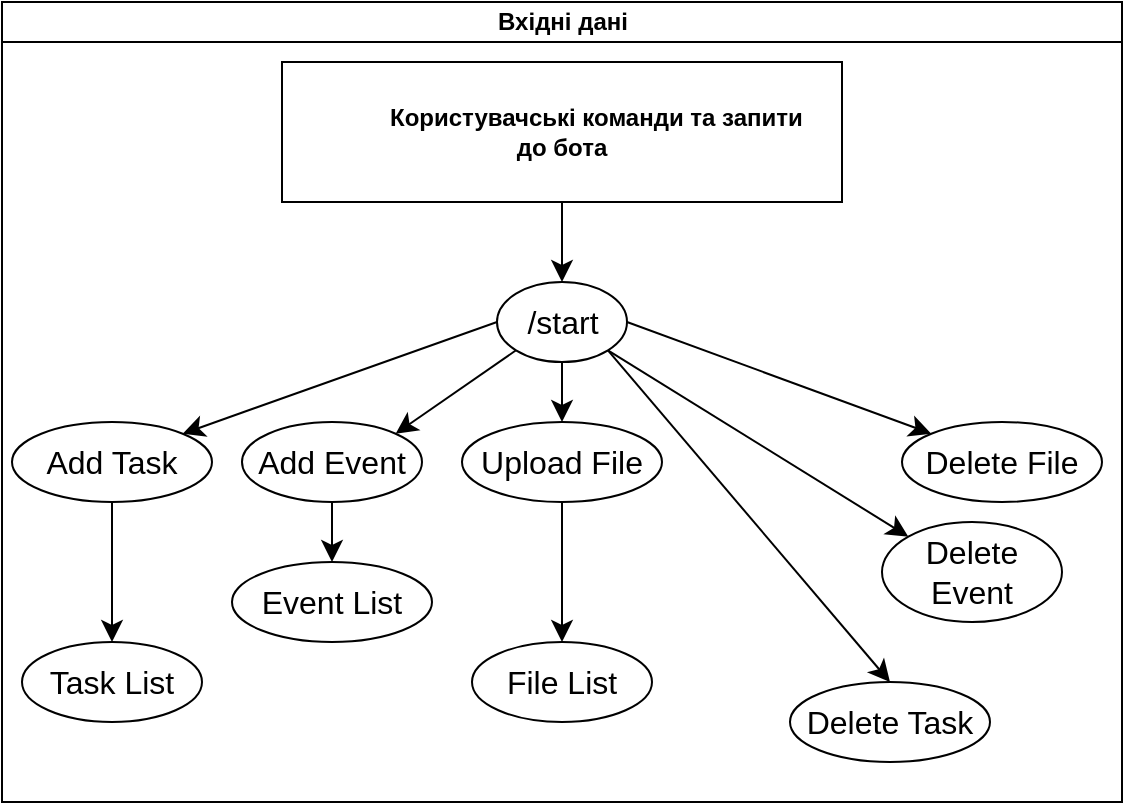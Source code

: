 <mxfile version="21.3.2" type="github">
  <diagram id="prtHgNgQTEPvFCAcTncT" name="Page-1">
    <mxGraphModel dx="600" dy="607" grid="1" gridSize="10" guides="1" tooltips="1" connect="1" arrows="1" fold="1" page="1" pageScale="1" pageWidth="827" pageHeight="1169" math="0" shadow="0">
      <root>
        <mxCell id="0" />
        <mxCell id="1" parent="0" />
        <mxCell id="dNxyNK7c78bLwvsdeMH5-11" value="Вхідні дані" style="swimlane;html=1;startSize=20;horizontal=1;containerType=tree;glass=0;" parent="1" vertex="1">
          <mxGeometry x="20" y="50" width="560" height="400" as="geometry" />
        </mxCell>
        <mxCell id="zfnSIglleL8xlRUQfMg4-20" style="edgeStyle=none;curved=1;rounded=0;orthogonalLoop=1;jettySize=auto;html=1;entryX=0.5;entryY=0;entryDx=0;entryDy=0;fontSize=12;startSize=8;endSize=8;" edge="1" parent="dNxyNK7c78bLwvsdeMH5-11" source="dNxyNK7c78bLwvsdeMH5-12" target="zfnSIglleL8xlRUQfMg4-19">
          <mxGeometry relative="1" as="geometry" />
        </mxCell>
        <UserObject label="Користувачські команди та запити &lt;br&gt;&amp;nbsp; &amp;nbsp; &amp;nbsp; &amp;nbsp; &amp;nbsp; &amp;nbsp; &amp;nbsp; &amp;nbsp; &amp;nbsp; &amp;nbsp;до бота" name="Tessa Miller" position="CFO" location="Office 1" email="me@example.com" placeholders="1" link="https://www.draw.io" id="dNxyNK7c78bLwvsdeMH5-12">
          <mxCell style="label;image=https://cdn3.iconfinder.com/data/icons/user-avatars-1/512/users-3-128.png;whiteSpace=wrap;html=1;rounded=0;glass=0;treeMoving=1;treeFolding=1;" parent="dNxyNK7c78bLwvsdeMH5-11" vertex="1">
            <mxGeometry x="140" y="30" width="280" height="70" as="geometry" />
          </mxCell>
        </UserObject>
        <mxCell id="zfnSIglleL8xlRUQfMg4-44" style="edgeStyle=none;curved=1;rounded=0;orthogonalLoop=1;jettySize=auto;html=1;exitX=1;exitY=0.5;exitDx=0;exitDy=0;entryX=0;entryY=0;entryDx=0;entryDy=0;fontSize=12;startSize=8;endSize=8;" edge="1" parent="dNxyNK7c78bLwvsdeMH5-11" source="zfnSIglleL8xlRUQfMg4-19" target="zfnSIglleL8xlRUQfMg4-36">
          <mxGeometry relative="1" as="geometry" />
        </mxCell>
        <mxCell id="zfnSIglleL8xlRUQfMg4-45" style="edgeStyle=none;curved=1;rounded=0;orthogonalLoop=1;jettySize=auto;html=1;exitX=1;exitY=1;exitDx=0;exitDy=0;entryX=0;entryY=0;entryDx=0;entryDy=0;fontSize=12;startSize=8;endSize=8;" edge="1" parent="dNxyNK7c78bLwvsdeMH5-11" source="zfnSIglleL8xlRUQfMg4-19" target="zfnSIglleL8xlRUQfMg4-39">
          <mxGeometry relative="1" as="geometry" />
        </mxCell>
        <mxCell id="zfnSIglleL8xlRUQfMg4-46" style="edgeStyle=none;curved=1;rounded=0;orthogonalLoop=1;jettySize=auto;html=1;exitX=1;exitY=1;exitDx=0;exitDy=0;entryX=0.5;entryY=0;entryDx=0;entryDy=0;fontSize=12;startSize=8;endSize=8;" edge="1" parent="dNxyNK7c78bLwvsdeMH5-11" source="zfnSIglleL8xlRUQfMg4-19" target="zfnSIglleL8xlRUQfMg4-42">
          <mxGeometry relative="1" as="geometry" />
        </mxCell>
        <mxCell id="zfnSIglleL8xlRUQfMg4-47" style="edgeStyle=none;curved=1;rounded=0;orthogonalLoop=1;jettySize=auto;html=1;fontSize=12;startSize=8;endSize=8;" edge="1" parent="dNxyNK7c78bLwvsdeMH5-11" source="zfnSIglleL8xlRUQfMg4-19" target="zfnSIglleL8xlRUQfMg4-40">
          <mxGeometry relative="1" as="geometry" />
        </mxCell>
        <mxCell id="zfnSIglleL8xlRUQfMg4-49" style="edgeStyle=none;curved=1;rounded=0;orthogonalLoop=1;jettySize=auto;html=1;exitX=0;exitY=1;exitDx=0;exitDy=0;entryX=1;entryY=0;entryDx=0;entryDy=0;fontSize=12;startSize=8;endSize=8;" edge="1" parent="dNxyNK7c78bLwvsdeMH5-11" source="zfnSIglleL8xlRUQfMg4-19" target="zfnSIglleL8xlRUQfMg4-41">
          <mxGeometry relative="1" as="geometry" />
        </mxCell>
        <mxCell id="zfnSIglleL8xlRUQfMg4-51" style="edgeStyle=none;curved=1;rounded=0;orthogonalLoop=1;jettySize=auto;html=1;exitX=0;exitY=0.5;exitDx=0;exitDy=0;entryX=1;entryY=0;entryDx=0;entryDy=0;fontSize=12;startSize=8;endSize=8;" edge="1" parent="dNxyNK7c78bLwvsdeMH5-11" source="zfnSIglleL8xlRUQfMg4-19" target="zfnSIglleL8xlRUQfMg4-33">
          <mxGeometry relative="1" as="geometry" />
        </mxCell>
        <mxCell id="zfnSIglleL8xlRUQfMg4-19" value="/start" style="ellipse;whiteSpace=wrap;html=1;fontSize=16;" vertex="1" parent="dNxyNK7c78bLwvsdeMH5-11">
          <mxGeometry x="247.5" y="140" width="65" height="40" as="geometry" />
        </mxCell>
        <mxCell id="zfnSIglleL8xlRUQfMg4-52" style="edgeStyle=none;curved=1;rounded=0;orthogonalLoop=1;jettySize=auto;html=1;exitX=0.5;exitY=1;exitDx=0;exitDy=0;fontSize=12;startSize=8;endSize=8;" edge="1" parent="dNxyNK7c78bLwvsdeMH5-11" source="zfnSIglleL8xlRUQfMg4-33" target="zfnSIglleL8xlRUQfMg4-35">
          <mxGeometry relative="1" as="geometry" />
        </mxCell>
        <mxCell id="zfnSIglleL8xlRUQfMg4-33" value="Add Task" style="ellipse;whiteSpace=wrap;html=1;fontSize=16;" vertex="1" parent="dNxyNK7c78bLwvsdeMH5-11">
          <mxGeometry x="5" y="210" width="100" height="40" as="geometry" />
        </mxCell>
        <mxCell id="zfnSIglleL8xlRUQfMg4-42" value="Delete Task" style="ellipse;whiteSpace=wrap;html=1;fontSize=16;" vertex="1" parent="dNxyNK7c78bLwvsdeMH5-11">
          <mxGeometry x="394" y="340" width="100" height="40" as="geometry" />
        </mxCell>
        <mxCell id="zfnSIglleL8xlRUQfMg4-50" style="edgeStyle=none;curved=1;rounded=0;orthogonalLoop=1;jettySize=auto;html=1;exitX=0.5;exitY=1;exitDx=0;exitDy=0;entryX=0.5;entryY=0;entryDx=0;entryDy=0;fontSize=12;startSize=8;endSize=8;" edge="1" parent="dNxyNK7c78bLwvsdeMH5-11" source="zfnSIglleL8xlRUQfMg4-41" target="zfnSIglleL8xlRUQfMg4-38">
          <mxGeometry relative="1" as="geometry" />
        </mxCell>
        <mxCell id="zfnSIglleL8xlRUQfMg4-41" value="Add Event" style="ellipse;whiteSpace=wrap;html=1;fontSize=16;" vertex="1" parent="dNxyNK7c78bLwvsdeMH5-11">
          <mxGeometry x="120" y="210" width="90" height="40" as="geometry" />
        </mxCell>
        <mxCell id="zfnSIglleL8xlRUQfMg4-48" style="edgeStyle=none;curved=1;rounded=0;orthogonalLoop=1;jettySize=auto;html=1;fontSize=12;startSize=8;endSize=8;" edge="1" parent="dNxyNK7c78bLwvsdeMH5-11" source="zfnSIglleL8xlRUQfMg4-40" target="zfnSIglleL8xlRUQfMg4-34">
          <mxGeometry relative="1" as="geometry" />
        </mxCell>
        <mxCell id="zfnSIglleL8xlRUQfMg4-40" value="Upload File" style="ellipse;whiteSpace=wrap;html=1;fontSize=16;" vertex="1" parent="dNxyNK7c78bLwvsdeMH5-11">
          <mxGeometry x="230" y="210" width="100" height="40" as="geometry" />
        </mxCell>
        <mxCell id="zfnSIglleL8xlRUQfMg4-39" value="Delete Event" style="ellipse;whiteSpace=wrap;html=1;fontSize=16;" vertex="1" parent="dNxyNK7c78bLwvsdeMH5-11">
          <mxGeometry x="440" y="260" width="90" height="50" as="geometry" />
        </mxCell>
        <mxCell id="zfnSIglleL8xlRUQfMg4-38" value="Event List" style="ellipse;whiteSpace=wrap;html=1;fontSize=16;" vertex="1" parent="dNxyNK7c78bLwvsdeMH5-11">
          <mxGeometry x="115" y="280" width="100" height="40" as="geometry" />
        </mxCell>
        <mxCell id="zfnSIglleL8xlRUQfMg4-36" value="Delete File" style="ellipse;whiteSpace=wrap;html=1;fontSize=16;" vertex="1" parent="dNxyNK7c78bLwvsdeMH5-11">
          <mxGeometry x="450" y="210" width="100" height="40" as="geometry" />
        </mxCell>
        <mxCell id="zfnSIglleL8xlRUQfMg4-35" value="Task List" style="ellipse;whiteSpace=wrap;html=1;fontSize=16;" vertex="1" parent="dNxyNK7c78bLwvsdeMH5-11">
          <mxGeometry x="10" y="320" width="90" height="40" as="geometry" />
        </mxCell>
        <mxCell id="zfnSIglleL8xlRUQfMg4-34" value="File List" style="ellipse;whiteSpace=wrap;html=1;fontSize=16;" vertex="1" parent="dNxyNK7c78bLwvsdeMH5-11">
          <mxGeometry x="235" y="320" width="90" height="40" as="geometry" />
        </mxCell>
      </root>
    </mxGraphModel>
  </diagram>
</mxfile>
